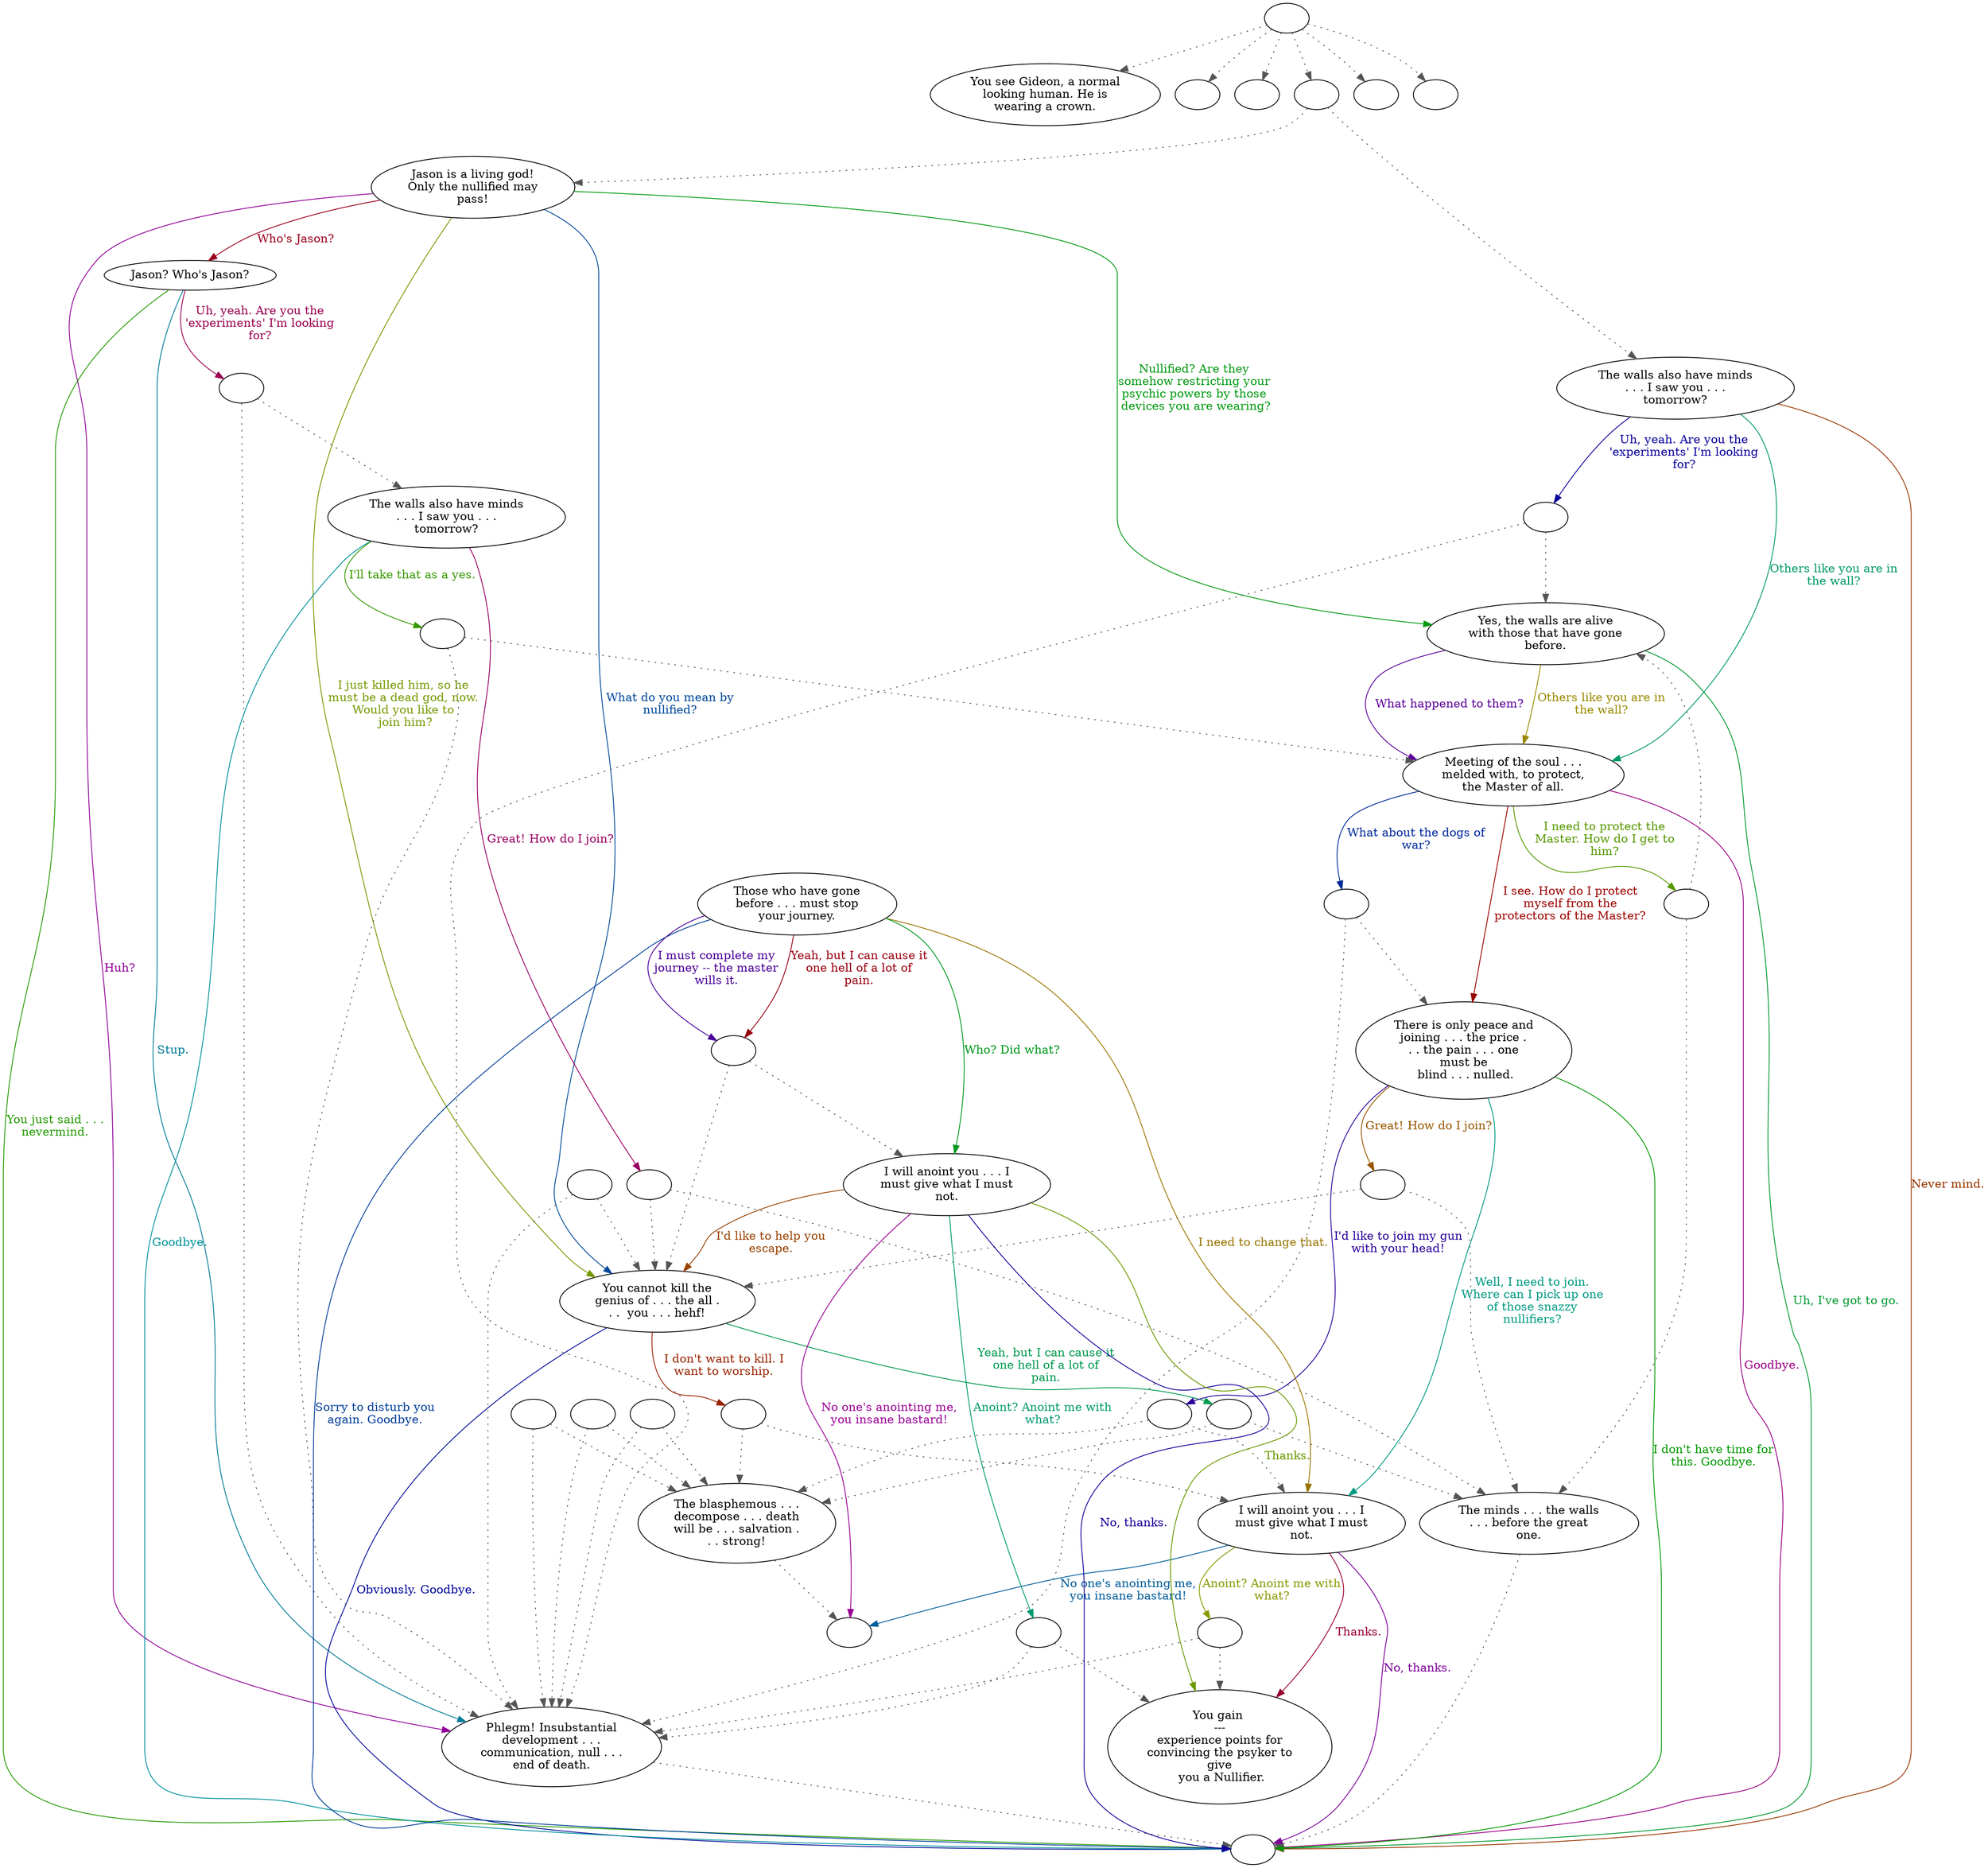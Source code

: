 digraph GIDEON {
  "start" [style=filled       fillcolor="#FFFFFF"       color="#000000"]
  "start" -> "look_at_p_proc" [style=dotted color="#555555"]
  "start" -> "combat_p_proc" [style=dotted color="#555555"]
  "start" -> "pickup_p_proc" [style=dotted color="#555555"]
  "start" -> "talk_p_proc" [style=dotted color="#555555"]
  "start" -> "critter_p_proc" [style=dotted color="#555555"]
  "start" -> "destroy_p_proc" [style=dotted color="#555555"]
  "start" [label=""]
  "combat" [style=filled       fillcolor="#FFFFFF"       color="#000000"]
  "combat" [label=""]
  "critter_p_proc" [style=filled       fillcolor="#FFFFFF"       color="#000000"]
  "critter_p_proc" [label=""]
  "pickup_p_proc" [style=filled       fillcolor="#FFFFFF"       color="#000000"]
  "pickup_p_proc" [label=""]
  "talk_p_proc" [style=filled       fillcolor="#FFFFFF"       color="#000000"]
  "talk_p_proc" -> "gideon00" [style=dotted color="#555555"]
  "talk_p_proc" -> "gideon01" [style=dotted color="#555555"]
  "talk_p_proc" [label=""]
  "destroy_p_proc" [style=filled       fillcolor="#FFFFFF"       color="#000000"]
  "destroy_p_proc" [label=""]
  "look_at_p_proc" [style=filled       fillcolor="#FFFFFF"       color="#000000"]
  "look_at_p_proc" [label="You see Gideon, a normal\nlooking human. He is\nwearing a crown."]
  "combat_p_proc" [style=filled       fillcolor="#FFFFFF"       color="#000000"]
  "combat_p_proc" [label=""]
  "gideon00" [style=filled       fillcolor="#FFFFFF"       color="#000000"]
  "gideon00" [label="Jason is a living god!\nOnly the nullified may\npass!"]
  "gideon00" -> "gideon03" [label="Nullified? Are they\nsomehow restricting your\npsychic powers by those\n devices you are wearing?" color="#009910" fontcolor="#009910"]
  "gideon00" -> "gideon02" [label="Who's Jason?" color="#99001C" fontcolor="#99001C"]
  "gideon00" -> "gideon07" [label="What do you mean by\nnullified?" color="#004999" fontcolor="#004999"]
  "gideon00" -> "gideon07" [label="I just killed him, so he\nmust be a dead god, now.\nWould you like to\n join him?" color="#769900" fontcolor="#769900"]
  "gideon00" -> "gideon08" [label="Huh?" color="#900099" fontcolor="#900099"]
  "gideon01" [style=filled       fillcolor="#FFFFFF"       color="#000000"]
  "gideon01" [label="The walls also have minds\n. . . I saw you . . .\ntomorrow?"]
  "gideon01" -> "gideon04" [label="Others like you are in\nthe wall?" color="#009963" fontcolor="#009963"]
  "gideon01" -> "dialog_end" [label="Never mind." color="#993600" fontcolor="#993600"]
  "gideon01" -> "gideon01a" [label="Uh, yeah. Are you the\n'experiments' I'm looking\nfor?" color="#0A0099" fontcolor="#0A0099"]
  "gideon01a" [style=filled       fillcolor="#FFFFFF"       color="#000000"]
  "gideon01a" -> "gideon03" [style=dotted color="#555555"]
  "gideon01a" -> "gideon08" [style=dotted color="#555555"]
  "gideon01a" [label=""]
  "gideon02" [style=filled       fillcolor="#FFFFFF"       color="#000000"]
  "gideon02" [label="Jason? Who's Jason?"]
  "gideon02" -> "dialog_end" [label="You just said . . .\nnevermind." color="#239900" fontcolor="#239900"]
  "gideon02" -> "gideon02a" [label="Uh, yeah. Are you the\n'experiments' I'm looking\nfor?" color="#990050" fontcolor="#990050"]
  "gideon02" -> "gideon08" [label="Stup." color="#007C99" fontcolor="#007C99"]
  "gideon02a" [style=filled       fillcolor="#FFFFFF"       color="#000000"]
  "gideon02a" -> "gideon09" [style=dotted color="#555555"]
  "gideon02a" -> "gideon08" [style=dotted color="#555555"]
  "gideon02a" [label=""]
  "gideon03" [style=filled       fillcolor="#FFFFFF"       color="#000000"]
  "gideon03" [label="Yes, the walls are alive\nwith those that have gone\nbefore."]
  "gideon03" -> "gideon04" [label="Others like you are in\nthe wall?" color="#998900" fontcolor="#998900"]
  "gideon03" -> "gideon04" [label="What happened to them?" color="#5C0099" fontcolor="#5C0099"]
  "gideon03" -> "dialog_end" [label="Uh, I've got to go." color="#009930" fontcolor="#009930"]
  "gideon04" [style=filled       fillcolor="#FFFFFF"       color="#000000"]
  "gideon04" [label="Meeting of the soul . . .\nmelded with, to protect,\nthe Master of all."]
  "gideon04" -> "gideon05" [label="I see. How do I protect\nmyself from the\nprotectors of the Master?" color="#990300" fontcolor="#990300"]
  "gideon04" -> "gideon04a" [label="What about the dogs of\nwar?" color="#002999" fontcolor="#002999"]
  "gideon04" -> "gideon04b" [label="I need to protect the\nMaster. How do I get to\nhim?" color="#569900" fontcolor="#569900"]
  "gideon04" -> "dialog_end" [label="Goodbye." color="#990083" fontcolor="#990083"]
  "gideon04a" [style=filled       fillcolor="#FFFFFF"       color="#000000"]
  "gideon04a" -> "gideon05" [style=dotted color="#555555"]
  "gideon04a" -> "gideon08" [style=dotted color="#555555"]
  "gideon04a" [label=""]
  "gideon04b" [style=filled       fillcolor="#FFFFFF"       color="#000000"]
  "gideon04b" -> "gideon03" [style=dotted color="#555555"]
  "gideon04b" -> "gideon11" [style=dotted color="#555555"]
  "gideon04b" [label=""]
  "gideon04c" [style=filled       fillcolor="#FFFFFF"       color="#000000"]
  "gideon04c" -> "gideon07" [style=dotted color="#555555"]
  "gideon04c" -> "gideon08" [style=dotted color="#555555"]
  "gideon04c" [label=""]
  "gideon05" [style=filled       fillcolor="#FFFFFF"       color="#000000"]
  "gideon05" [label="There is only peace and\njoining . . . the price .\n. . the pain . . . one\nmust be\n blind . . . nulled."]
  "gideon05" -> "gideon06" [label="Well, I need to join.\nWhere can I pick up one\nof those snazzy\nnullifiers?" color="#009983" fontcolor="#009983"]
  "gideon05" -> "gideon05a" [label="Great! How do I join?" color="#995600" fontcolor="#995600"]
  "gideon05" -> "gideon05b" [label="I'd like to join my gun\nwith your head!" color="#290099" fontcolor="#290099"]
  "gideon05" -> "dialog_end" [label="I don't have time for\nthis. Goodbye." color="#039900" fontcolor="#039900"]
  "gideon05a" [style=filled       fillcolor="#FFFFFF"       color="#000000"]
  "gideon05a" -> "gideon07" [style=dotted color="#555555"]
  "gideon05a" -> "gideon11" [style=dotted color="#555555"]
  "gideon05a" [label=""]
  "gideon05b" [style=filled       fillcolor="#FFFFFF"       color="#000000"]
  "gideon05b" -> "gideon10" [style=dotted color="#555555"]
  "gideon05b" -> "gideon06" [style=dotted color="#555555"]
  "gideon05b" [label=""]
  "gideon06" [style=filled       fillcolor="#FFFFFF"       color="#000000"]
  "gideon06" [label="I will anoint you . . . I\nmust give what I must\nnot."]
  "gideon06" -> "gideonnull" [label="Thanks." color="#990030" fontcolor="#990030"]
  "gideon06" -> "combat" [label="No one's anointing me,\nyou insane bastard!" color="#005D99" fontcolor="#005D99"]
  "gideon06" -> "gideon06a" [label="Anoint? Anoint me with\nwhat?" color="#899900" fontcolor="#899900"]
  "gideon06" -> "dialog_end" [label="No, thanks." color="#7C0099" fontcolor="#7C0099"]
  "gideon06a" [style=filled       fillcolor="#FFFFFF"       color="#000000"]
  "gideon06a" -> "gideonnull" [style=dotted color="#555555"]
  "gideon06a" -> "gideon08" [style=dotted color="#555555"]
  "gideon06a" [label=""]
  "gideon07" [style=filled       fillcolor="#FFFFFF"       color="#000000"]
  "gideon07" [label="You cannot kill the\ngenius of . . . the all .\n. .  you . . . hehf!"]
  "gideon07" -> "gideon07b" [label="Yeah, but I can cause it\none hell of a lot of\npain." color="#00994F" fontcolor="#00994F"]
  "gideon07" -> "gideon07c" [label="I don't want to kill. I\nwant to worship." color="#992300" fontcolor="#992300"]
  "gideon07" -> "dialog_end" [label="Obviously. Goodbye." color="#000A99" fontcolor="#000A99"]
  "gideon07a" [style=filled       fillcolor="#FFFFFF"       color="#000000"]
  "gideon07a" -> "gideon10" [style=dotted color="#555555"]
  "gideon07a" -> "gideon08" [style=dotted color="#555555"]
  "gideon07a" [label=""]
  "gideon07b" [style=filled       fillcolor="#FFFFFF"       color="#000000"]
  "gideon07b" -> "gideon10" [style=dotted color="#555555"]
  "gideon07b" -> "gideon11" [style=dotted color="#555555"]
  "gideon07b" [label=""]
  "gideon07c" [style=filled       fillcolor="#FFFFFF"       color="#000000"]
  "gideon07c" -> "gideon06" [style=dotted color="#555555"]
  "gideon07c" -> "gideon10" [style=dotted color="#555555"]
  "gideon07c" [label=""]
  "gideon08" [style=filled       fillcolor="#FFFFFF"       color="#000000"]
  "gideon08" -> "dialog_end" [style=dotted color="#555555"]
  "gideon08" [label="Phlegm! Insubstantial\ndevelopment . . .\ncommunication, null . . .\nend of death."]
  "gideon09" [style=filled       fillcolor="#FFFFFF"       color="#000000"]
  "gideon09" [label="The walls also have minds\n. . . I saw you . . .\ntomorrow?"]
  "gideon09" -> "gideon09a" [label="I'll take that as a yes." color="#379900" fontcolor="#379900"]
  "gideon09" -> "gideon09b" [label="Great! How do I join?" color="#990063" fontcolor="#990063"]
  "gideon09" -> "dialog_end" [label="Goodbye." color="#009099" fontcolor="#009099"]
  "gideon09a" [style=filled       fillcolor="#FFFFFF"       color="#000000"]
  "gideon09a" -> "gideon04" [style=dotted color="#555555"]
  "gideon09a" -> "gideon08" [style=dotted color="#555555"]
  "gideon09a" [label=""]
  "gideon09b" [style=filled       fillcolor="#FFFFFF"       color="#000000"]
  "gideon09b" -> "gideon07" [style=dotted color="#555555"]
  "gideon09b" -> "gideon11" [style=dotted color="#555555"]
  "gideon09b" [label=""]
  "gideon09c" [style=filled       fillcolor="#FFFFFF"       color="#000000"]
  "gideon09c" -> "gideon10" [style=dotted color="#555555"]
  "gideon09c" -> "gideon08" [style=dotted color="#555555"]
  "gideon09c" [label=""]
  "gideon10" [style=filled       fillcolor="#FFFFFF"       color="#000000"]
  "gideon10" -> "combat" [style=dotted color="#555555"]
  "gideon10" [label="The blasphemous . . .\ndecompose . . . death\nwill be . . . salvation .\n. . strong!"]
  "gideon11" [style=filled       fillcolor="#FFFFFF"       color="#000000"]
  "gideon11" -> "dialog_end" [style=dotted color="#555555"]
  "gideon11" [label="The minds . . . the walls\n. . . before the great\none."]
  "gideon12" [style=filled       fillcolor="#FFFFFF"       color="#000000"]
  "gideon12" [label="Those who have gone\nbefore . . . must stop\nyour journey."]
  "gideon12" -> "gideon06" [label="I need to change that." color="#997600" fontcolor="#997600"]
  "gideon12" -> "gideon12a" [label="I must complete my\njourney -- the master\nwills it." color="#490099" fontcolor="#490099"]
  "gideon12" -> "gideon13" [label="Who? Did what?" color="#00991C" fontcolor="#00991C"]
  "gideon12" -> "gideon12a" [label="Yeah, but I can cause it\none hell of a lot of\npain." color="#990010" fontcolor="#990010"]
  "gideon12" -> "dialog_end" [label="Sorry to disturb you\nagain. Goodbye." color="#003D99" fontcolor="#003D99"]
  "gideon12a" [style=filled       fillcolor="#FFFFFF"       color="#000000"]
  "gideon12a" -> "gideon13" [style=dotted color="#555555"]
  "gideon12a" -> "gideon07" [style=dotted color="#555555"]
  "gideon12a" [label=""]
  "gideon12b" [style=filled       fillcolor="#FFFFFF"       color="#000000"]
  "gideon12b" -> "gideon10" [style=dotted color="#555555"]
  "gideon12b" -> "gideon08" [style=dotted color="#555555"]
  "gideon12b" [label=""]
  "gideon13" [style=filled       fillcolor="#FFFFFF"       color="#000000"]
  "gideon13" [label="I will anoint you . . . I\nmust give what I must\nnot."]
  "gideon13" -> "gideonnull" [label="Thanks." color="#6A9900" fontcolor="#6A9900"]
  "gideon13" -> "combat" [label="No one's anointing me,\nyou insane bastard!" color="#990096" fontcolor="#990096"]
  "gideon13" -> "gideon13a" [label="Anoint? Anoint me with\nwhat?" color="#00996F" fontcolor="#00996F"]
  "gideon13" -> "gideon07" [label="I'd like to help you\nescape." color="#994200" fontcolor="#994200"]
  "gideon13" -> "dialog_end" [label="No, thanks." color="#160099" fontcolor="#160099"]
  "gideon13a" [style=filled       fillcolor="#FFFFFF"       color="#000000"]
  "gideon13a" -> "gideonnull" [style=dotted color="#555555"]
  "gideon13a" -> "gideon08" [style=dotted color="#555555"]
  "gideon13a" [label=""]
  "gideonnull" [style=filled       fillcolor="#FFFFFF"       color="#000000"]
  "gideonnull" [label="You gain \n---\nexperience points for\nconvincing the psyker to\ngive\n you a Nullifier."]
  "dialog_end" [style=filled       fillcolor="#FFFFFF"       color="#000000"]
  "dialog_end" [label=""]
}